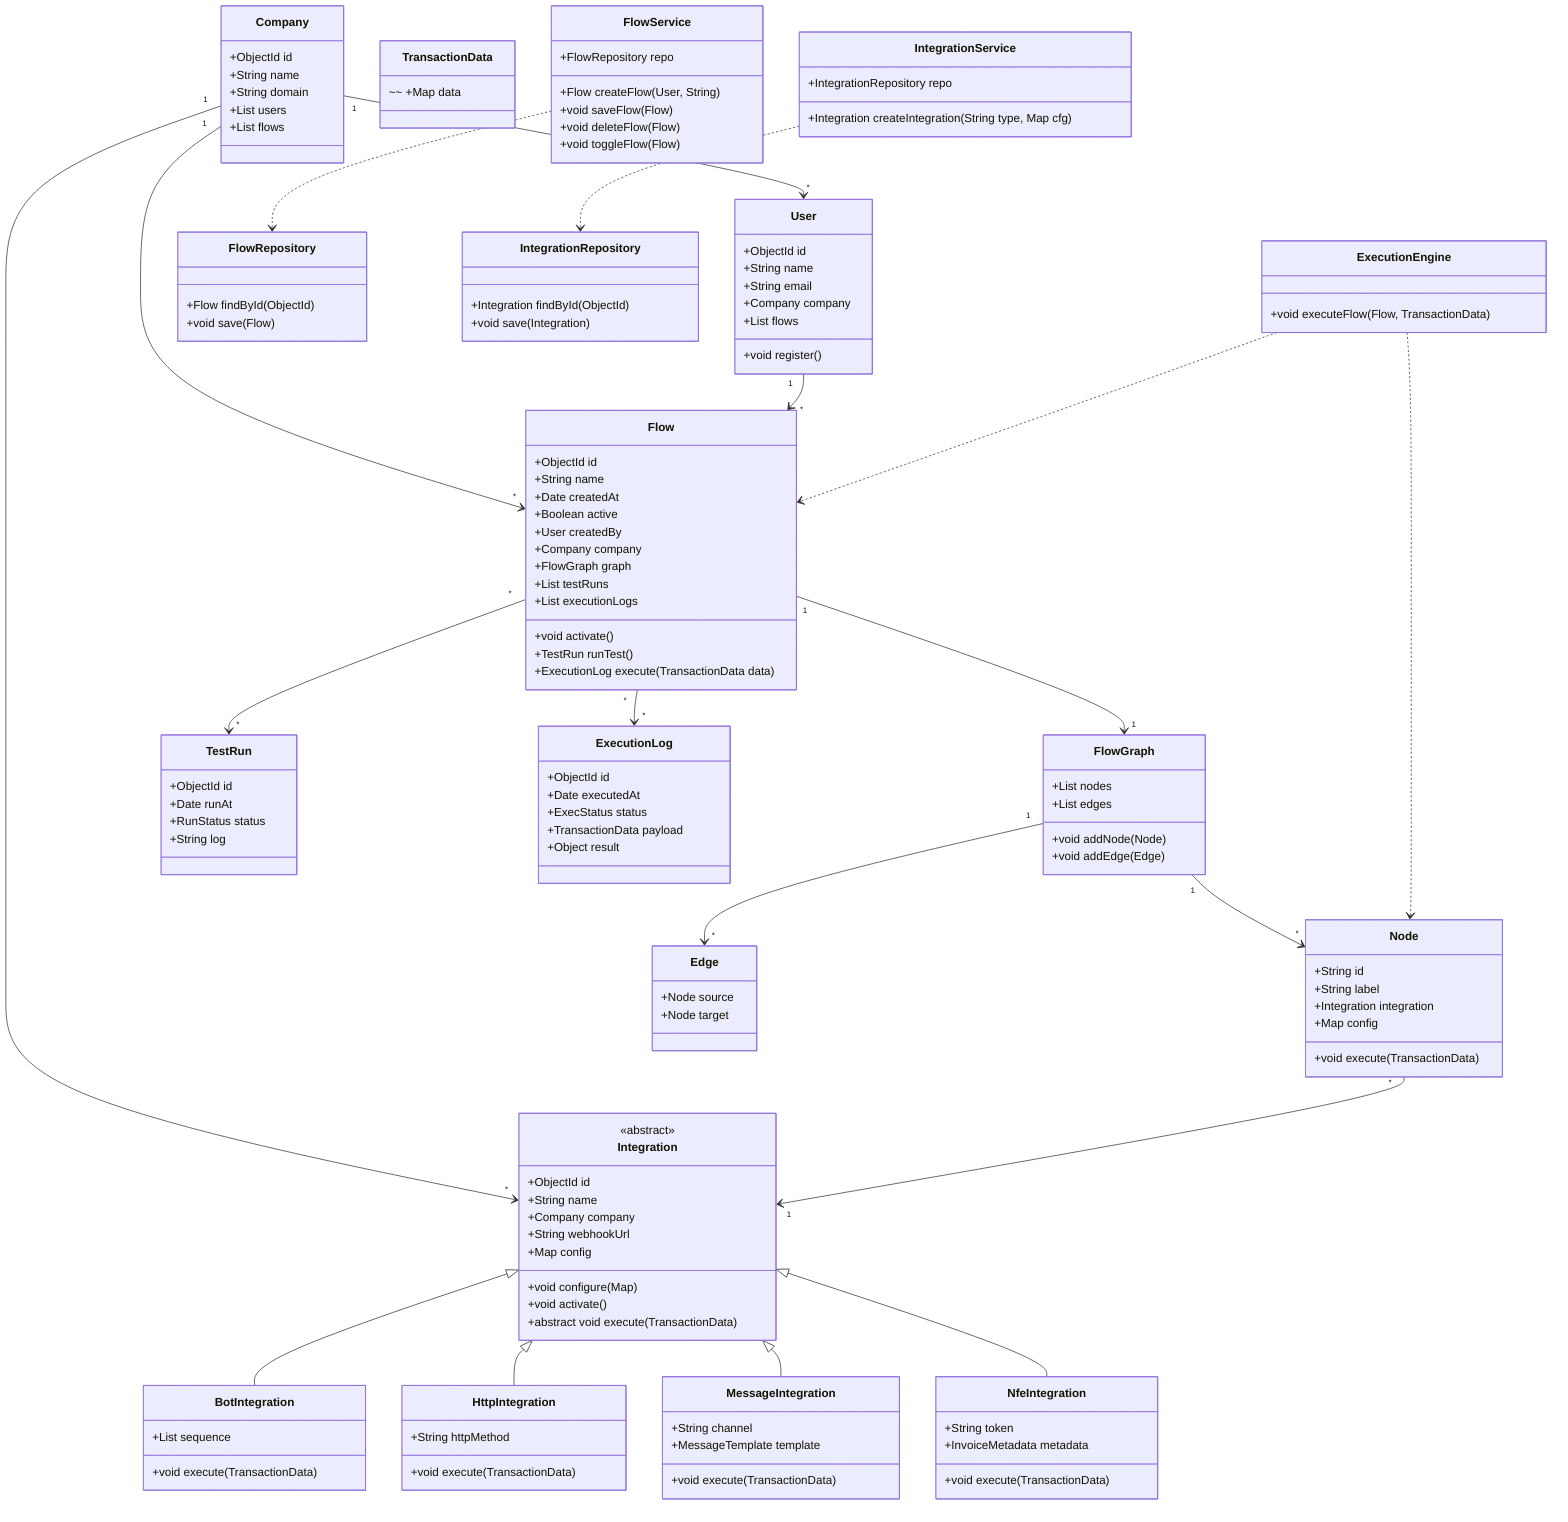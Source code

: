 classDiagram
direction TB
    class Company {
	    +ObjectId id
	    +String name
	    +String domain
	    +List users
	    +List flows
    }

    class User {
	    +ObjectId id
	    +String name
	    +String email
	    +Company company
	    +List flows
	    +void register()
    }

    class Flow {
	    +ObjectId id
	    +String name
	    +Date createdAt
	    +Boolean active
	    +User createdBy
	    +Company company
	    +FlowGraph graph
	    +List testRuns
	    +List executionLogs
	    +void activate()
	    +TestRun runTest()
	    +ExecutionLog execute(TransactionData data)
    }

    class FlowGraph {
	    +List nodes
	    +List edges
	    +void addNode(Node)
	    +void addEdge(Edge)
    }

    class Node {
	    +String id
	    +String label
	    +Integration integration
	    +Map config
	    +void execute(TransactionData)
    }

    class Edge {
	    +Node source
	    +Node target
    }

    class Integration {
	    +ObjectId id
	    +String name
	    +Company company
	    +String webhookUrl
	    +Map config
	    +void configure(Map)
	    +void activate()
	    +abstract void execute(TransactionData)
    }

    class BotIntegration {
	    +List sequence
	    +void execute(TransactionData)
    }

    class HttpIntegration {
	    +String httpMethod
	    +void execute(TransactionData)
    }

    class MessageIntegration {
	    +String channel
	    +MessageTemplate template
	    +void execute(TransactionData)
    }

    class NfeIntegration {
	    +String token
	    +InvoiceMetadata metadata
	    +void execute(TransactionData)
    }

    class TestRun {
	    +ObjectId id
	    +Date runAt
	    +RunStatus status
	    +String log
    }

    class ExecutionLog {
	    +ObjectId id
	    +Date executedAt
	    +ExecStatus status
	    +TransactionData payload
	    +Object result
    }

    class TransactionData {
	    ~~ +Map data
    }

    class FlowService {
	    +FlowRepository repo
	    +Flow createFlow(User, String)
	    +void saveFlow(Flow)
	    +void deleteFlow(Flow)
	    +void toggleFlow(Flow)
    }

    class IntegrationService {
	    +IntegrationRepository repo
	    +Integration createIntegration(String type, Map cfg)
    }

    class ExecutionEngine {
	    +void executeFlow(Flow, TransactionData)
    }

    class FlowRepository {
	    +Flow findById(ObjectId)
	    +void save(Flow)
    }

    class IntegrationRepository {
	    +Integration findById(ObjectId)
	    +void save(Integration)
    }

	<<abstract>> Integration

    Company "1" --> "*" User
    Company "1" --> "*" Flow
    Company "1" --> "*" Integration
    User "1" --> "*" Flow
    Flow "1" --> "1" FlowGraph
    FlowGraph "1" --> "*" Node
    FlowGraph "1" --> "*" Edge
    Node "*" --> "1" Integration
    Integration <|-- BotIntegration
    Integration <|-- HttpIntegration
    Integration <|-- MessageIntegration
    Integration <|-- NfeIntegration
    Flow "*" --> "*" TestRun
    Flow "*" --> "*" ExecutionLog
    FlowService ..> FlowRepository
    IntegrationService ..> IntegrationRepository
    ExecutionEngine ..> Flow
    ExecutionEngine ..> Node